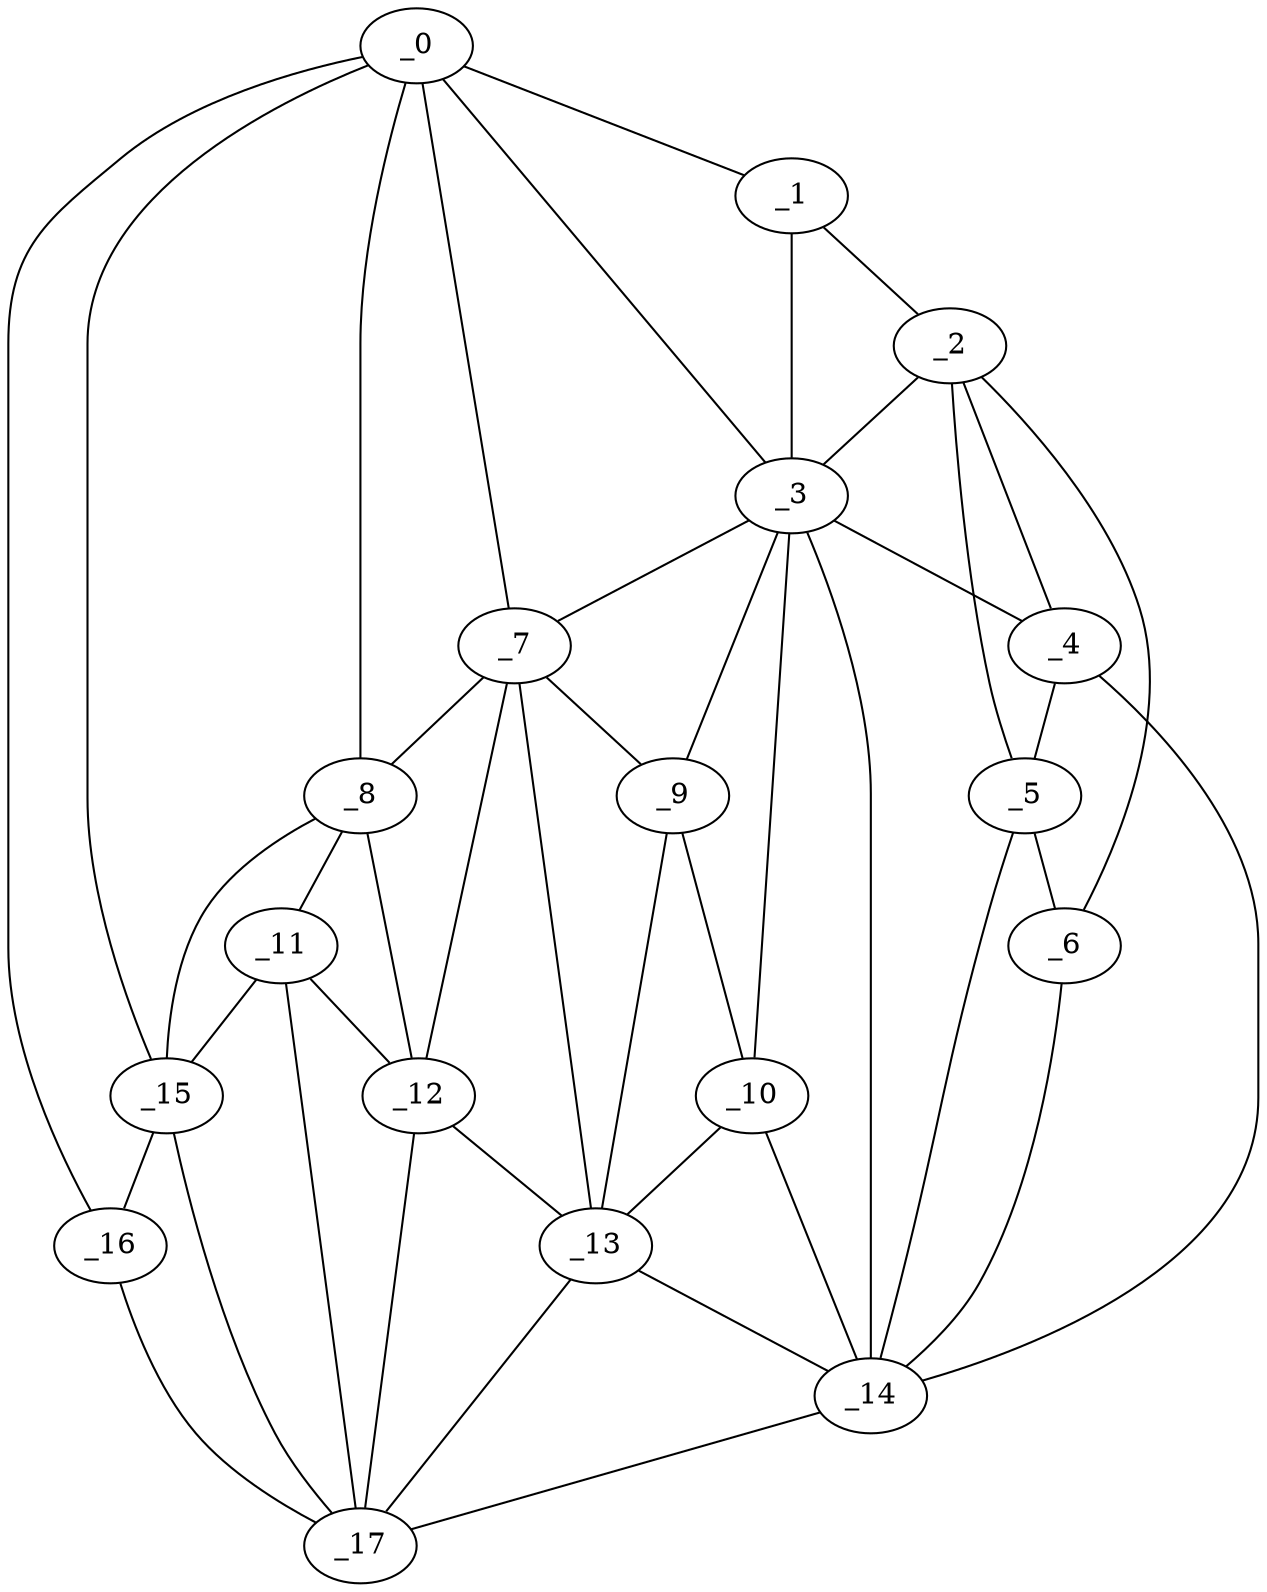 graph "obj71__265.gxl" {
	_0	 [x=20,
		y=16];
	_1	 [x=29,
		y=85];
	_0 -- _1	 [valence=1];
	_3	 [x=58,
		y=91];
	_0 -- _3	 [valence=2];
	_7	 [x=95,
		y=60];
	_0 -- _7	 [valence=2];
	_8	 [x=100,
		y=52];
	_0 -- _8	 [valence=1];
	_15	 [x=109,
		y=24];
	_0 -- _15	 [valence=2];
	_16	 [x=111,
		y=16];
	_0 -- _16	 [valence=1];
	_2	 [x=31,
		y=99];
	_1 -- _2	 [valence=1];
	_1 -- _3	 [valence=1];
	_2 -- _3	 [valence=2];
	_4	 [x=58,
		y=104];
	_2 -- _4	 [valence=1];
	_5	 [x=58,
		y=113];
	_2 -- _5	 [valence=2];
	_6	 [x=59,
		y=119];
	_2 -- _6	 [valence=1];
	_3 -- _4	 [valence=2];
	_3 -- _7	 [valence=2];
	_9	 [x=100,
		y=77];
	_3 -- _9	 [valence=2];
	_10	 [x=107,
		y=89];
	_3 -- _10	 [valence=1];
	_14	 [x=108,
		y=98];
	_3 -- _14	 [valence=2];
	_4 -- _5	 [valence=1];
	_4 -- _14	 [valence=2];
	_5 -- _6	 [valence=1];
	_5 -- _14	 [valence=2];
	_6 -- _14	 [valence=1];
	_7 -- _8	 [valence=1];
	_7 -- _9	 [valence=2];
	_12	 [x=108,
		y=51];
	_7 -- _12	 [valence=2];
	_13	 [x=108,
		y=73];
	_7 -- _13	 [valence=1];
	_11	 [x=108,
		y=36];
	_8 -- _11	 [valence=2];
	_8 -- _12	 [valence=2];
	_8 -- _15	 [valence=1];
	_9 -- _10	 [valence=2];
	_9 -- _13	 [valence=2];
	_10 -- _13	 [valence=1];
	_10 -- _14	 [valence=2];
	_11 -- _12	 [valence=2];
	_11 -- _15	 [valence=2];
	_17	 [x=111,
		y=30];
	_11 -- _17	 [valence=2];
	_12 -- _13	 [valence=1];
	_12 -- _17	 [valence=2];
	_13 -- _14	 [valence=1];
	_13 -- _17	 [valence=2];
	_14 -- _17	 [valence=1];
	_15 -- _16	 [valence=1];
	_15 -- _17	 [valence=1];
	_16 -- _17	 [valence=1];
}
